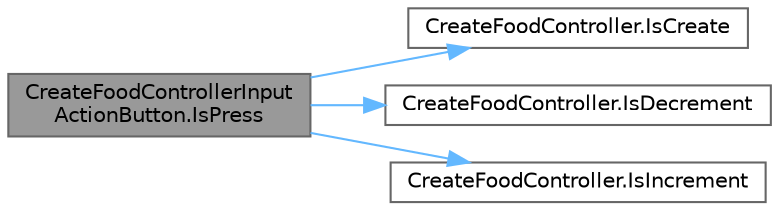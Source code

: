 digraph "CreateFoodControllerInputActionButton.IsPress"
{
 // LATEX_PDF_SIZE
  bgcolor="transparent";
  edge [fontname=Helvetica,fontsize=10,labelfontname=Helvetica,labelfontsize=10];
  node [fontname=Helvetica,fontsize=10,shape=box,height=0.2,width=0.4];
  rankdir="LR";
  Node1 [id="Node000001",label="CreateFoodControllerInput\lActionButton.IsPress",height=0.2,width=0.4,color="gray40", fillcolor="grey60", style="filled", fontcolor="black",tooltip=" "];
  Node1 -> Node2 [id="edge1_Node000001_Node000002",color="steelblue1",style="solid",tooltip=" "];
  Node2 [id="Node000002",label="CreateFoodController.IsCreate",height=0.2,width=0.4,color="grey40", fillcolor="white", style="filled",URL="$class_create_food_controller.html#a8cc81dda11b9cd638e9199e17fa4fdaf",tooltip="料理が作成可能か"];
  Node1 -> Node3 [id="edge2_Node000001_Node000003",color="steelblue1",style="solid",tooltip=" "];
  Node3 [id="Node000003",label="CreateFoodController.IsDecrement",height=0.2,width=0.4,color="grey40", fillcolor="white", style="filled",URL="$class_create_food_controller.html#a7b49f50cf0b7e243036937d6c93c1117",tooltip="減らせるか"];
  Node1 -> Node4 [id="edge3_Node000001_Node000004",color="steelblue1",style="solid",tooltip=" "];
  Node4 [id="Node000004",label="CreateFoodController.IsIncrement",height=0.2,width=0.4,color="grey40", fillcolor="white", style="filled",URL="$class_create_food_controller.html#a7cc441096a706d6d5d99a8f0082fe643",tooltip="足せるか"];
}
